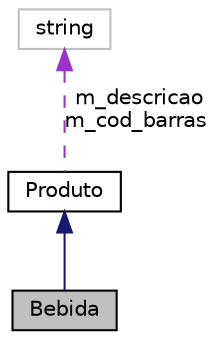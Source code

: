 digraph "Bebida"
{
  edge [fontname="Helvetica",fontsize="10",labelfontname="Helvetica",labelfontsize="10"];
  node [fontname="Helvetica",fontsize="10",shape=record];
  Node1 [label="Bebida",height=0.2,width=0.4,color="black", fillcolor="grey75", style="filled", fontcolor="black"];
  Node2 -> Node1 [dir="back",color="midnightblue",fontsize="10",style="solid",fontname="Helvetica"];
  Node2 [label="Produto",height=0.2,width=0.4,color="black", fillcolor="white", style="filled",URL="$classProduto.html"];
  Node3 -> Node2 [dir="back",color="darkorchid3",fontsize="10",style="dashed",label=" m_descricao\nm_cod_barras" ,fontname="Helvetica"];
  Node3 [label="string",height=0.2,width=0.4,color="grey75", fillcolor="white", style="filled"];
}
